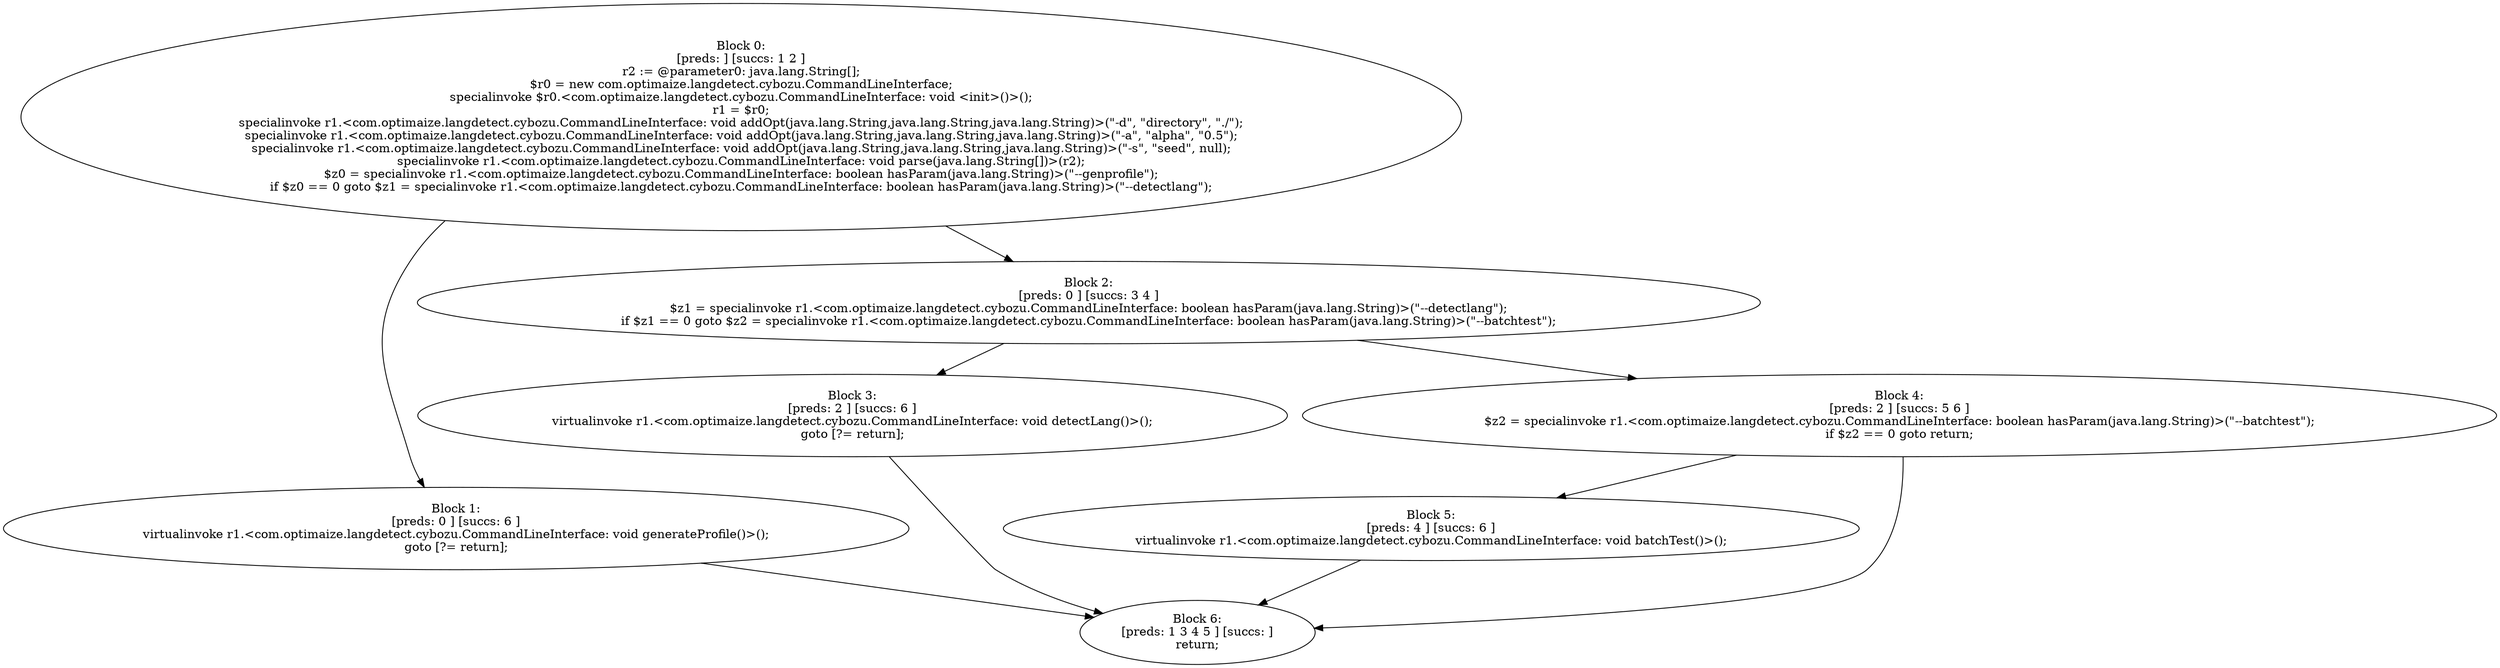 digraph "unitGraph" {
    "Block 0:
[preds: ] [succs: 1 2 ]
r2 := @parameter0: java.lang.String[];
$r0 = new com.optimaize.langdetect.cybozu.CommandLineInterface;
specialinvoke $r0.<com.optimaize.langdetect.cybozu.CommandLineInterface: void <init>()>();
r1 = $r0;
specialinvoke r1.<com.optimaize.langdetect.cybozu.CommandLineInterface: void addOpt(java.lang.String,java.lang.String,java.lang.String)>(\"-d\", \"directory\", \"./\");
specialinvoke r1.<com.optimaize.langdetect.cybozu.CommandLineInterface: void addOpt(java.lang.String,java.lang.String,java.lang.String)>(\"-a\", \"alpha\", \"0.5\");
specialinvoke r1.<com.optimaize.langdetect.cybozu.CommandLineInterface: void addOpt(java.lang.String,java.lang.String,java.lang.String)>(\"-s\", \"seed\", null);
specialinvoke r1.<com.optimaize.langdetect.cybozu.CommandLineInterface: void parse(java.lang.String[])>(r2);
$z0 = specialinvoke r1.<com.optimaize.langdetect.cybozu.CommandLineInterface: boolean hasParam(java.lang.String)>(\"--genprofile\");
if $z0 == 0 goto $z1 = specialinvoke r1.<com.optimaize.langdetect.cybozu.CommandLineInterface: boolean hasParam(java.lang.String)>(\"--detectlang\");
"
    "Block 1:
[preds: 0 ] [succs: 6 ]
virtualinvoke r1.<com.optimaize.langdetect.cybozu.CommandLineInterface: void generateProfile()>();
goto [?= return];
"
    "Block 2:
[preds: 0 ] [succs: 3 4 ]
$z1 = specialinvoke r1.<com.optimaize.langdetect.cybozu.CommandLineInterface: boolean hasParam(java.lang.String)>(\"--detectlang\");
if $z1 == 0 goto $z2 = specialinvoke r1.<com.optimaize.langdetect.cybozu.CommandLineInterface: boolean hasParam(java.lang.String)>(\"--batchtest\");
"
    "Block 3:
[preds: 2 ] [succs: 6 ]
virtualinvoke r1.<com.optimaize.langdetect.cybozu.CommandLineInterface: void detectLang()>();
goto [?= return];
"
    "Block 4:
[preds: 2 ] [succs: 5 6 ]
$z2 = specialinvoke r1.<com.optimaize.langdetect.cybozu.CommandLineInterface: boolean hasParam(java.lang.String)>(\"--batchtest\");
if $z2 == 0 goto return;
"
    "Block 5:
[preds: 4 ] [succs: 6 ]
virtualinvoke r1.<com.optimaize.langdetect.cybozu.CommandLineInterface: void batchTest()>();
"
    "Block 6:
[preds: 1 3 4 5 ] [succs: ]
return;
"
    "Block 0:
[preds: ] [succs: 1 2 ]
r2 := @parameter0: java.lang.String[];
$r0 = new com.optimaize.langdetect.cybozu.CommandLineInterface;
specialinvoke $r0.<com.optimaize.langdetect.cybozu.CommandLineInterface: void <init>()>();
r1 = $r0;
specialinvoke r1.<com.optimaize.langdetect.cybozu.CommandLineInterface: void addOpt(java.lang.String,java.lang.String,java.lang.String)>(\"-d\", \"directory\", \"./\");
specialinvoke r1.<com.optimaize.langdetect.cybozu.CommandLineInterface: void addOpt(java.lang.String,java.lang.String,java.lang.String)>(\"-a\", \"alpha\", \"0.5\");
specialinvoke r1.<com.optimaize.langdetect.cybozu.CommandLineInterface: void addOpt(java.lang.String,java.lang.String,java.lang.String)>(\"-s\", \"seed\", null);
specialinvoke r1.<com.optimaize.langdetect.cybozu.CommandLineInterface: void parse(java.lang.String[])>(r2);
$z0 = specialinvoke r1.<com.optimaize.langdetect.cybozu.CommandLineInterface: boolean hasParam(java.lang.String)>(\"--genprofile\");
if $z0 == 0 goto $z1 = specialinvoke r1.<com.optimaize.langdetect.cybozu.CommandLineInterface: boolean hasParam(java.lang.String)>(\"--detectlang\");
"->"Block 1:
[preds: 0 ] [succs: 6 ]
virtualinvoke r1.<com.optimaize.langdetect.cybozu.CommandLineInterface: void generateProfile()>();
goto [?= return];
";
    "Block 0:
[preds: ] [succs: 1 2 ]
r2 := @parameter0: java.lang.String[];
$r0 = new com.optimaize.langdetect.cybozu.CommandLineInterface;
specialinvoke $r0.<com.optimaize.langdetect.cybozu.CommandLineInterface: void <init>()>();
r1 = $r0;
specialinvoke r1.<com.optimaize.langdetect.cybozu.CommandLineInterface: void addOpt(java.lang.String,java.lang.String,java.lang.String)>(\"-d\", \"directory\", \"./\");
specialinvoke r1.<com.optimaize.langdetect.cybozu.CommandLineInterface: void addOpt(java.lang.String,java.lang.String,java.lang.String)>(\"-a\", \"alpha\", \"0.5\");
specialinvoke r1.<com.optimaize.langdetect.cybozu.CommandLineInterface: void addOpt(java.lang.String,java.lang.String,java.lang.String)>(\"-s\", \"seed\", null);
specialinvoke r1.<com.optimaize.langdetect.cybozu.CommandLineInterface: void parse(java.lang.String[])>(r2);
$z0 = specialinvoke r1.<com.optimaize.langdetect.cybozu.CommandLineInterface: boolean hasParam(java.lang.String)>(\"--genprofile\");
if $z0 == 0 goto $z1 = specialinvoke r1.<com.optimaize.langdetect.cybozu.CommandLineInterface: boolean hasParam(java.lang.String)>(\"--detectlang\");
"->"Block 2:
[preds: 0 ] [succs: 3 4 ]
$z1 = specialinvoke r1.<com.optimaize.langdetect.cybozu.CommandLineInterface: boolean hasParam(java.lang.String)>(\"--detectlang\");
if $z1 == 0 goto $z2 = specialinvoke r1.<com.optimaize.langdetect.cybozu.CommandLineInterface: boolean hasParam(java.lang.String)>(\"--batchtest\");
";
    "Block 1:
[preds: 0 ] [succs: 6 ]
virtualinvoke r1.<com.optimaize.langdetect.cybozu.CommandLineInterface: void generateProfile()>();
goto [?= return];
"->"Block 6:
[preds: 1 3 4 5 ] [succs: ]
return;
";
    "Block 2:
[preds: 0 ] [succs: 3 4 ]
$z1 = specialinvoke r1.<com.optimaize.langdetect.cybozu.CommandLineInterface: boolean hasParam(java.lang.String)>(\"--detectlang\");
if $z1 == 0 goto $z2 = specialinvoke r1.<com.optimaize.langdetect.cybozu.CommandLineInterface: boolean hasParam(java.lang.String)>(\"--batchtest\");
"->"Block 3:
[preds: 2 ] [succs: 6 ]
virtualinvoke r1.<com.optimaize.langdetect.cybozu.CommandLineInterface: void detectLang()>();
goto [?= return];
";
    "Block 2:
[preds: 0 ] [succs: 3 4 ]
$z1 = specialinvoke r1.<com.optimaize.langdetect.cybozu.CommandLineInterface: boolean hasParam(java.lang.String)>(\"--detectlang\");
if $z1 == 0 goto $z2 = specialinvoke r1.<com.optimaize.langdetect.cybozu.CommandLineInterface: boolean hasParam(java.lang.String)>(\"--batchtest\");
"->"Block 4:
[preds: 2 ] [succs: 5 6 ]
$z2 = specialinvoke r1.<com.optimaize.langdetect.cybozu.CommandLineInterface: boolean hasParam(java.lang.String)>(\"--batchtest\");
if $z2 == 0 goto return;
";
    "Block 3:
[preds: 2 ] [succs: 6 ]
virtualinvoke r1.<com.optimaize.langdetect.cybozu.CommandLineInterface: void detectLang()>();
goto [?= return];
"->"Block 6:
[preds: 1 3 4 5 ] [succs: ]
return;
";
    "Block 4:
[preds: 2 ] [succs: 5 6 ]
$z2 = specialinvoke r1.<com.optimaize.langdetect.cybozu.CommandLineInterface: boolean hasParam(java.lang.String)>(\"--batchtest\");
if $z2 == 0 goto return;
"->"Block 5:
[preds: 4 ] [succs: 6 ]
virtualinvoke r1.<com.optimaize.langdetect.cybozu.CommandLineInterface: void batchTest()>();
";
    "Block 4:
[preds: 2 ] [succs: 5 6 ]
$z2 = specialinvoke r1.<com.optimaize.langdetect.cybozu.CommandLineInterface: boolean hasParam(java.lang.String)>(\"--batchtest\");
if $z2 == 0 goto return;
"->"Block 6:
[preds: 1 3 4 5 ] [succs: ]
return;
";
    "Block 5:
[preds: 4 ] [succs: 6 ]
virtualinvoke r1.<com.optimaize.langdetect.cybozu.CommandLineInterface: void batchTest()>();
"->"Block 6:
[preds: 1 3 4 5 ] [succs: ]
return;
";
}
